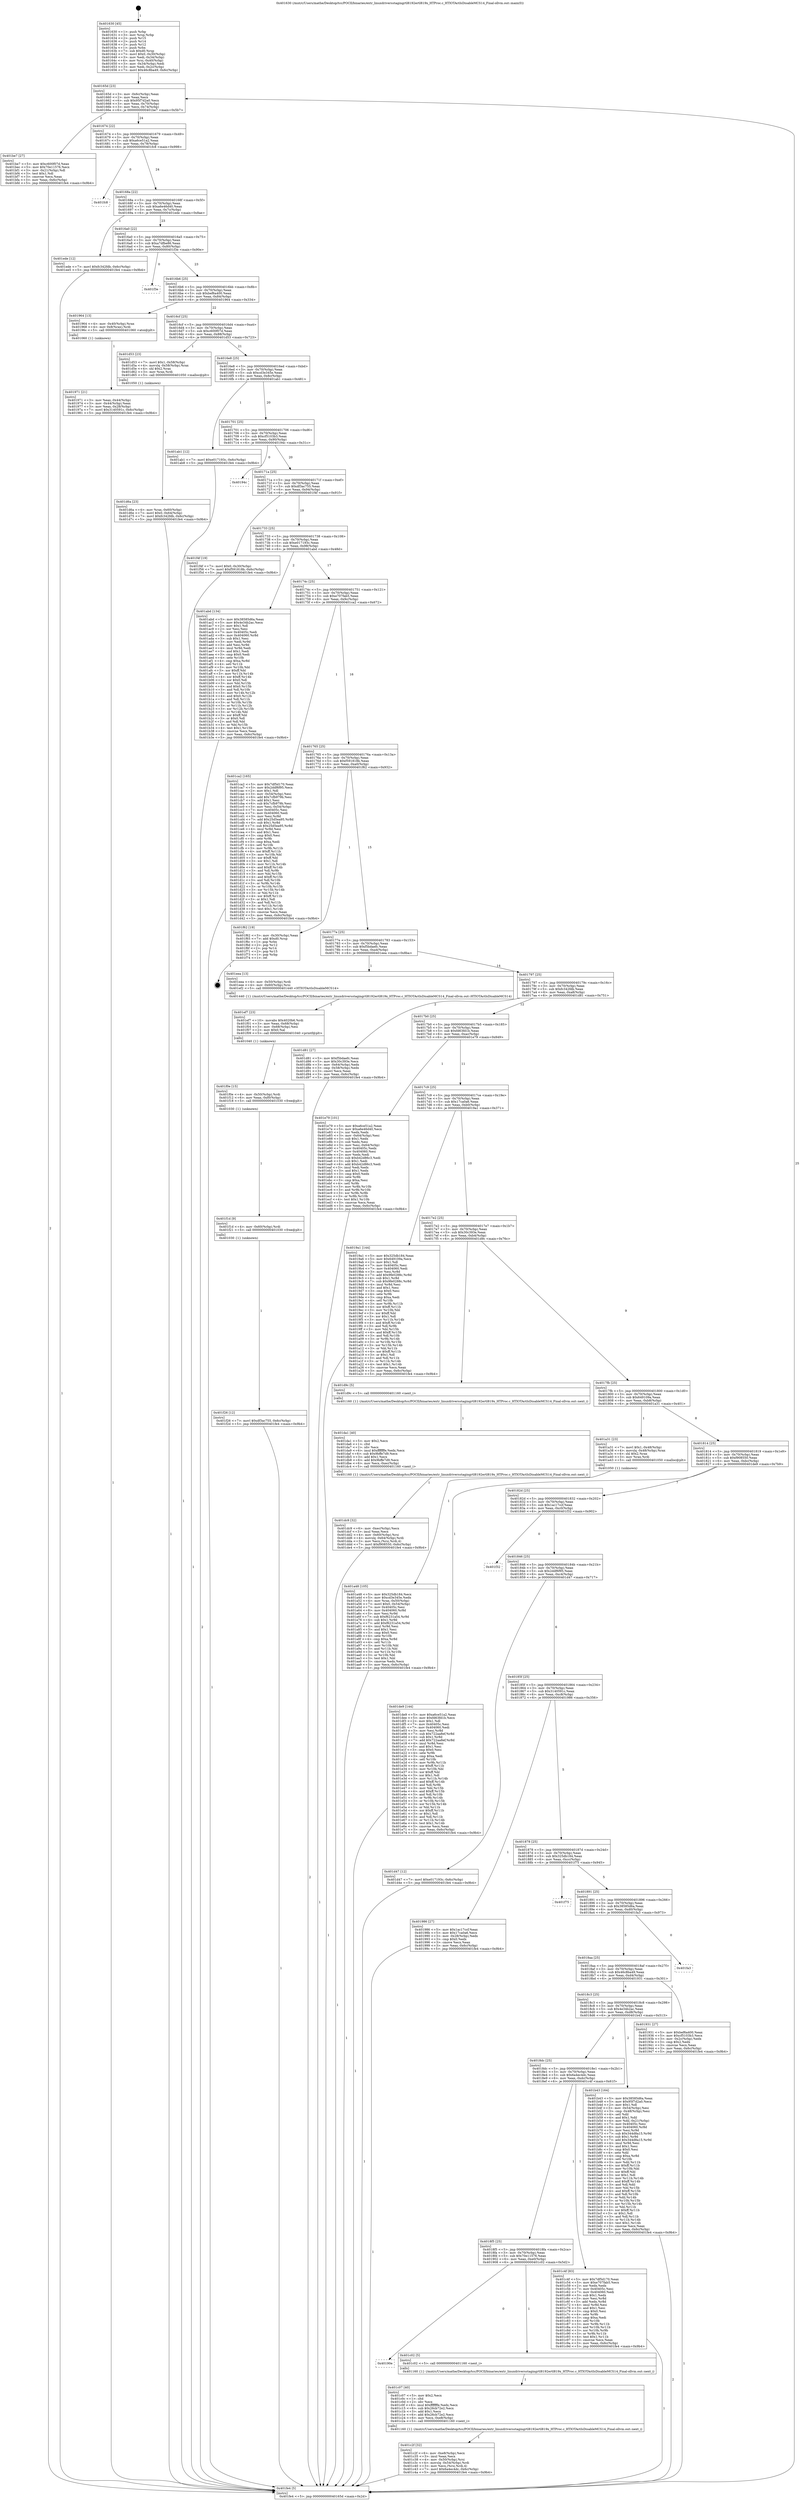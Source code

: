 digraph "0x401630" {
  label = "0x401630 (/mnt/c/Users/mathe/Desktop/tcc/POCII/binaries/extr_linuxdriversstagingrtl8192ertl819x_HTProc.c_HTIOTActIsDisableMCS14_Final-ollvm.out::main(0))"
  labelloc = "t"
  node[shape=record]

  Entry [label="",width=0.3,height=0.3,shape=circle,fillcolor=black,style=filled]
  "0x40165d" [label="{
     0x40165d [23]\l
     | [instrs]\l
     &nbsp;&nbsp;0x40165d \<+3\>: mov -0x6c(%rbp),%eax\l
     &nbsp;&nbsp;0x401660 \<+2\>: mov %eax,%ecx\l
     &nbsp;&nbsp;0x401662 \<+6\>: sub $0x95f7d2a0,%ecx\l
     &nbsp;&nbsp;0x401668 \<+3\>: mov %eax,-0x70(%rbp)\l
     &nbsp;&nbsp;0x40166b \<+3\>: mov %ecx,-0x74(%rbp)\l
     &nbsp;&nbsp;0x40166e \<+6\>: je 0000000000401be7 \<main+0x5b7\>\l
  }"]
  "0x401be7" [label="{
     0x401be7 [27]\l
     | [instrs]\l
     &nbsp;&nbsp;0x401be7 \<+5\>: mov $0xc600f07d,%eax\l
     &nbsp;&nbsp;0x401bec \<+5\>: mov $0x70e11576,%ecx\l
     &nbsp;&nbsp;0x401bf1 \<+3\>: mov -0x21(%rbp),%dl\l
     &nbsp;&nbsp;0x401bf4 \<+3\>: test $0x1,%dl\l
     &nbsp;&nbsp;0x401bf7 \<+3\>: cmovne %ecx,%eax\l
     &nbsp;&nbsp;0x401bfa \<+3\>: mov %eax,-0x6c(%rbp)\l
     &nbsp;&nbsp;0x401bfd \<+5\>: jmp 0000000000401fe4 \<main+0x9b4\>\l
  }"]
  "0x401674" [label="{
     0x401674 [22]\l
     | [instrs]\l
     &nbsp;&nbsp;0x401674 \<+5\>: jmp 0000000000401679 \<main+0x49\>\l
     &nbsp;&nbsp;0x401679 \<+3\>: mov -0x70(%rbp),%eax\l
     &nbsp;&nbsp;0x40167c \<+5\>: sub $0xa6ce51a2,%eax\l
     &nbsp;&nbsp;0x401681 \<+3\>: mov %eax,-0x78(%rbp)\l
     &nbsp;&nbsp;0x401684 \<+6\>: je 0000000000401fc8 \<main+0x998\>\l
  }"]
  Exit [label="",width=0.3,height=0.3,shape=circle,fillcolor=black,style=filled,peripheries=2]
  "0x401fc8" [label="{
     0x401fc8\l
  }", style=dashed]
  "0x40168a" [label="{
     0x40168a [22]\l
     | [instrs]\l
     &nbsp;&nbsp;0x40168a \<+5\>: jmp 000000000040168f \<main+0x5f\>\l
     &nbsp;&nbsp;0x40168f \<+3\>: mov -0x70(%rbp),%eax\l
     &nbsp;&nbsp;0x401692 \<+5\>: sub $0xa6e46d40,%eax\l
     &nbsp;&nbsp;0x401697 \<+3\>: mov %eax,-0x7c(%rbp)\l
     &nbsp;&nbsp;0x40169a \<+6\>: je 0000000000401ede \<main+0x8ae\>\l
  }"]
  "0x401f26" [label="{
     0x401f26 [12]\l
     | [instrs]\l
     &nbsp;&nbsp;0x401f26 \<+7\>: movl $0xdf3ac755,-0x6c(%rbp)\l
     &nbsp;&nbsp;0x401f2d \<+5\>: jmp 0000000000401fe4 \<main+0x9b4\>\l
  }"]
  "0x401ede" [label="{
     0x401ede [12]\l
     | [instrs]\l
     &nbsp;&nbsp;0x401ede \<+7\>: movl $0xfc342fdb,-0x6c(%rbp)\l
     &nbsp;&nbsp;0x401ee5 \<+5\>: jmp 0000000000401fe4 \<main+0x9b4\>\l
  }"]
  "0x4016a0" [label="{
     0x4016a0 [22]\l
     | [instrs]\l
     &nbsp;&nbsp;0x4016a0 \<+5\>: jmp 00000000004016a5 \<main+0x75\>\l
     &nbsp;&nbsp;0x4016a5 \<+3\>: mov -0x70(%rbp),%eax\l
     &nbsp;&nbsp;0x4016a8 \<+5\>: sub $0xa7dfbe86,%eax\l
     &nbsp;&nbsp;0x4016ad \<+3\>: mov %eax,-0x80(%rbp)\l
     &nbsp;&nbsp;0x4016b0 \<+6\>: je 0000000000401f3e \<main+0x90e\>\l
  }"]
  "0x401f1d" [label="{
     0x401f1d [9]\l
     | [instrs]\l
     &nbsp;&nbsp;0x401f1d \<+4\>: mov -0x60(%rbp),%rdi\l
     &nbsp;&nbsp;0x401f21 \<+5\>: call 0000000000401030 \<free@plt\>\l
     | [calls]\l
     &nbsp;&nbsp;0x401030 \{1\} (unknown)\l
  }"]
  "0x401f3e" [label="{
     0x401f3e\l
  }", style=dashed]
  "0x4016b6" [label="{
     0x4016b6 [25]\l
     | [instrs]\l
     &nbsp;&nbsp;0x4016b6 \<+5\>: jmp 00000000004016bb \<main+0x8b\>\l
     &nbsp;&nbsp;0x4016bb \<+3\>: mov -0x70(%rbp),%eax\l
     &nbsp;&nbsp;0x4016be \<+5\>: sub $0xbef6a400,%eax\l
     &nbsp;&nbsp;0x4016c3 \<+6\>: mov %eax,-0x84(%rbp)\l
     &nbsp;&nbsp;0x4016c9 \<+6\>: je 0000000000401964 \<main+0x334\>\l
  }"]
  "0x401f0e" [label="{
     0x401f0e [15]\l
     | [instrs]\l
     &nbsp;&nbsp;0x401f0e \<+4\>: mov -0x50(%rbp),%rdi\l
     &nbsp;&nbsp;0x401f12 \<+6\>: mov %eax,-0xf0(%rbp)\l
     &nbsp;&nbsp;0x401f18 \<+5\>: call 0000000000401030 \<free@plt\>\l
     | [calls]\l
     &nbsp;&nbsp;0x401030 \{1\} (unknown)\l
  }"]
  "0x401964" [label="{
     0x401964 [13]\l
     | [instrs]\l
     &nbsp;&nbsp;0x401964 \<+4\>: mov -0x40(%rbp),%rax\l
     &nbsp;&nbsp;0x401968 \<+4\>: mov 0x8(%rax),%rdi\l
     &nbsp;&nbsp;0x40196c \<+5\>: call 0000000000401060 \<atoi@plt\>\l
     | [calls]\l
     &nbsp;&nbsp;0x401060 \{1\} (unknown)\l
  }"]
  "0x4016cf" [label="{
     0x4016cf [25]\l
     | [instrs]\l
     &nbsp;&nbsp;0x4016cf \<+5\>: jmp 00000000004016d4 \<main+0xa4\>\l
     &nbsp;&nbsp;0x4016d4 \<+3\>: mov -0x70(%rbp),%eax\l
     &nbsp;&nbsp;0x4016d7 \<+5\>: sub $0xc600f07d,%eax\l
     &nbsp;&nbsp;0x4016dc \<+6\>: mov %eax,-0x88(%rbp)\l
     &nbsp;&nbsp;0x4016e2 \<+6\>: je 0000000000401d53 \<main+0x723\>\l
  }"]
  "0x401ef7" [label="{
     0x401ef7 [23]\l
     | [instrs]\l
     &nbsp;&nbsp;0x401ef7 \<+10\>: movabs $0x4020b6,%rdi\l
     &nbsp;&nbsp;0x401f01 \<+3\>: mov %eax,-0x68(%rbp)\l
     &nbsp;&nbsp;0x401f04 \<+3\>: mov -0x68(%rbp),%esi\l
     &nbsp;&nbsp;0x401f07 \<+2\>: mov $0x0,%al\l
     &nbsp;&nbsp;0x401f09 \<+5\>: call 0000000000401040 \<printf@plt\>\l
     | [calls]\l
     &nbsp;&nbsp;0x401040 \{1\} (unknown)\l
  }"]
  "0x401d53" [label="{
     0x401d53 [23]\l
     | [instrs]\l
     &nbsp;&nbsp;0x401d53 \<+7\>: movl $0x1,-0x58(%rbp)\l
     &nbsp;&nbsp;0x401d5a \<+4\>: movslq -0x58(%rbp),%rax\l
     &nbsp;&nbsp;0x401d5e \<+4\>: shl $0x2,%rax\l
     &nbsp;&nbsp;0x401d62 \<+3\>: mov %rax,%rdi\l
     &nbsp;&nbsp;0x401d65 \<+5\>: call 0000000000401050 \<malloc@plt\>\l
     | [calls]\l
     &nbsp;&nbsp;0x401050 \{1\} (unknown)\l
  }"]
  "0x4016e8" [label="{
     0x4016e8 [25]\l
     | [instrs]\l
     &nbsp;&nbsp;0x4016e8 \<+5\>: jmp 00000000004016ed \<main+0xbd\>\l
     &nbsp;&nbsp;0x4016ed \<+3\>: mov -0x70(%rbp),%eax\l
     &nbsp;&nbsp;0x4016f0 \<+5\>: sub $0xcd3e345e,%eax\l
     &nbsp;&nbsp;0x4016f5 \<+6\>: mov %eax,-0x8c(%rbp)\l
     &nbsp;&nbsp;0x4016fb \<+6\>: je 0000000000401ab1 \<main+0x481\>\l
  }"]
  "0x401dc9" [label="{
     0x401dc9 [32]\l
     | [instrs]\l
     &nbsp;&nbsp;0x401dc9 \<+6\>: mov -0xec(%rbp),%ecx\l
     &nbsp;&nbsp;0x401dcf \<+3\>: imul %eax,%ecx\l
     &nbsp;&nbsp;0x401dd2 \<+4\>: mov -0x60(%rbp),%rsi\l
     &nbsp;&nbsp;0x401dd6 \<+4\>: movslq -0x64(%rbp),%rdi\l
     &nbsp;&nbsp;0x401dda \<+3\>: mov %ecx,(%rsi,%rdi,4)\l
     &nbsp;&nbsp;0x401ddd \<+7\>: movl $0xf908550,-0x6c(%rbp)\l
     &nbsp;&nbsp;0x401de4 \<+5\>: jmp 0000000000401fe4 \<main+0x9b4\>\l
  }"]
  "0x401ab1" [label="{
     0x401ab1 [12]\l
     | [instrs]\l
     &nbsp;&nbsp;0x401ab1 \<+7\>: movl $0xe017193c,-0x6c(%rbp)\l
     &nbsp;&nbsp;0x401ab8 \<+5\>: jmp 0000000000401fe4 \<main+0x9b4\>\l
  }"]
  "0x401701" [label="{
     0x401701 [25]\l
     | [instrs]\l
     &nbsp;&nbsp;0x401701 \<+5\>: jmp 0000000000401706 \<main+0xd6\>\l
     &nbsp;&nbsp;0x401706 \<+3\>: mov -0x70(%rbp),%eax\l
     &nbsp;&nbsp;0x401709 \<+5\>: sub $0xcf5103b3,%eax\l
     &nbsp;&nbsp;0x40170e \<+6\>: mov %eax,-0x90(%rbp)\l
     &nbsp;&nbsp;0x401714 \<+6\>: je 000000000040194c \<main+0x31c\>\l
  }"]
  "0x401da1" [label="{
     0x401da1 [40]\l
     | [instrs]\l
     &nbsp;&nbsp;0x401da1 \<+5\>: mov $0x2,%ecx\l
     &nbsp;&nbsp;0x401da6 \<+1\>: cltd\l
     &nbsp;&nbsp;0x401da7 \<+2\>: idiv %ecx\l
     &nbsp;&nbsp;0x401da9 \<+6\>: imul $0xfffffffe,%edx,%ecx\l
     &nbsp;&nbsp;0x401daf \<+6\>: sub $0x9bffe7d9,%ecx\l
     &nbsp;&nbsp;0x401db5 \<+3\>: add $0x1,%ecx\l
     &nbsp;&nbsp;0x401db8 \<+6\>: add $0x9bffe7d9,%ecx\l
     &nbsp;&nbsp;0x401dbe \<+6\>: mov %ecx,-0xec(%rbp)\l
     &nbsp;&nbsp;0x401dc4 \<+5\>: call 0000000000401160 \<next_i\>\l
     | [calls]\l
     &nbsp;&nbsp;0x401160 \{1\} (/mnt/c/Users/mathe/Desktop/tcc/POCII/binaries/extr_linuxdriversstagingrtl8192ertl819x_HTProc.c_HTIOTActIsDisableMCS14_Final-ollvm.out::next_i)\l
  }"]
  "0x40194c" [label="{
     0x40194c\l
  }", style=dashed]
  "0x40171a" [label="{
     0x40171a [25]\l
     | [instrs]\l
     &nbsp;&nbsp;0x40171a \<+5\>: jmp 000000000040171f \<main+0xef\>\l
     &nbsp;&nbsp;0x40171f \<+3\>: mov -0x70(%rbp),%eax\l
     &nbsp;&nbsp;0x401722 \<+5\>: sub $0xdf3ac755,%eax\l
     &nbsp;&nbsp;0x401727 \<+6\>: mov %eax,-0x94(%rbp)\l
     &nbsp;&nbsp;0x40172d \<+6\>: je 0000000000401f4f \<main+0x91f\>\l
  }"]
  "0x401d6a" [label="{
     0x401d6a [23]\l
     | [instrs]\l
     &nbsp;&nbsp;0x401d6a \<+4\>: mov %rax,-0x60(%rbp)\l
     &nbsp;&nbsp;0x401d6e \<+7\>: movl $0x0,-0x64(%rbp)\l
     &nbsp;&nbsp;0x401d75 \<+7\>: movl $0xfc342fdb,-0x6c(%rbp)\l
     &nbsp;&nbsp;0x401d7c \<+5\>: jmp 0000000000401fe4 \<main+0x9b4\>\l
  }"]
  "0x401f4f" [label="{
     0x401f4f [19]\l
     | [instrs]\l
     &nbsp;&nbsp;0x401f4f \<+7\>: movl $0x0,-0x30(%rbp)\l
     &nbsp;&nbsp;0x401f56 \<+7\>: movl $0xf591818b,-0x6c(%rbp)\l
     &nbsp;&nbsp;0x401f5d \<+5\>: jmp 0000000000401fe4 \<main+0x9b4\>\l
  }"]
  "0x401733" [label="{
     0x401733 [25]\l
     | [instrs]\l
     &nbsp;&nbsp;0x401733 \<+5\>: jmp 0000000000401738 \<main+0x108\>\l
     &nbsp;&nbsp;0x401738 \<+3\>: mov -0x70(%rbp),%eax\l
     &nbsp;&nbsp;0x40173b \<+5\>: sub $0xe017193c,%eax\l
     &nbsp;&nbsp;0x401740 \<+6\>: mov %eax,-0x98(%rbp)\l
     &nbsp;&nbsp;0x401746 \<+6\>: je 0000000000401abd \<main+0x48d\>\l
  }"]
  "0x401c2f" [label="{
     0x401c2f [32]\l
     | [instrs]\l
     &nbsp;&nbsp;0x401c2f \<+6\>: mov -0xe8(%rbp),%ecx\l
     &nbsp;&nbsp;0x401c35 \<+3\>: imul %eax,%ecx\l
     &nbsp;&nbsp;0x401c38 \<+4\>: mov -0x50(%rbp),%rsi\l
     &nbsp;&nbsp;0x401c3c \<+4\>: movslq -0x54(%rbp),%rdi\l
     &nbsp;&nbsp;0x401c40 \<+3\>: mov %ecx,(%rsi,%rdi,4)\l
     &nbsp;&nbsp;0x401c43 \<+7\>: movl $0x6a4ec4dc,-0x6c(%rbp)\l
     &nbsp;&nbsp;0x401c4a \<+5\>: jmp 0000000000401fe4 \<main+0x9b4\>\l
  }"]
  "0x401abd" [label="{
     0x401abd [134]\l
     | [instrs]\l
     &nbsp;&nbsp;0x401abd \<+5\>: mov $0x38585d6a,%eax\l
     &nbsp;&nbsp;0x401ac2 \<+5\>: mov $0x4e34b2ac,%ecx\l
     &nbsp;&nbsp;0x401ac7 \<+2\>: mov $0x1,%dl\l
     &nbsp;&nbsp;0x401ac9 \<+2\>: xor %esi,%esi\l
     &nbsp;&nbsp;0x401acb \<+7\>: mov 0x40405c,%edi\l
     &nbsp;&nbsp;0x401ad2 \<+8\>: mov 0x404060,%r8d\l
     &nbsp;&nbsp;0x401ada \<+3\>: sub $0x1,%esi\l
     &nbsp;&nbsp;0x401add \<+3\>: mov %edi,%r9d\l
     &nbsp;&nbsp;0x401ae0 \<+3\>: add %esi,%r9d\l
     &nbsp;&nbsp;0x401ae3 \<+4\>: imul %r9d,%edi\l
     &nbsp;&nbsp;0x401ae7 \<+3\>: and $0x1,%edi\l
     &nbsp;&nbsp;0x401aea \<+3\>: cmp $0x0,%edi\l
     &nbsp;&nbsp;0x401aed \<+4\>: sete %r10b\l
     &nbsp;&nbsp;0x401af1 \<+4\>: cmp $0xa,%r8d\l
     &nbsp;&nbsp;0x401af5 \<+4\>: setl %r11b\l
     &nbsp;&nbsp;0x401af9 \<+3\>: mov %r10b,%bl\l
     &nbsp;&nbsp;0x401afc \<+3\>: xor $0xff,%bl\l
     &nbsp;&nbsp;0x401aff \<+3\>: mov %r11b,%r14b\l
     &nbsp;&nbsp;0x401b02 \<+4\>: xor $0xff,%r14b\l
     &nbsp;&nbsp;0x401b06 \<+3\>: xor $0x0,%dl\l
     &nbsp;&nbsp;0x401b09 \<+3\>: mov %bl,%r15b\l
     &nbsp;&nbsp;0x401b0c \<+4\>: and $0x0,%r15b\l
     &nbsp;&nbsp;0x401b10 \<+3\>: and %dl,%r10b\l
     &nbsp;&nbsp;0x401b13 \<+3\>: mov %r14b,%r12b\l
     &nbsp;&nbsp;0x401b16 \<+4\>: and $0x0,%r12b\l
     &nbsp;&nbsp;0x401b1a \<+3\>: and %dl,%r11b\l
     &nbsp;&nbsp;0x401b1d \<+3\>: or %r10b,%r15b\l
     &nbsp;&nbsp;0x401b20 \<+3\>: or %r11b,%r12b\l
     &nbsp;&nbsp;0x401b23 \<+3\>: xor %r12b,%r15b\l
     &nbsp;&nbsp;0x401b26 \<+3\>: or %r14b,%bl\l
     &nbsp;&nbsp;0x401b29 \<+3\>: xor $0xff,%bl\l
     &nbsp;&nbsp;0x401b2c \<+3\>: or $0x0,%dl\l
     &nbsp;&nbsp;0x401b2f \<+2\>: and %dl,%bl\l
     &nbsp;&nbsp;0x401b31 \<+3\>: or %bl,%r15b\l
     &nbsp;&nbsp;0x401b34 \<+4\>: test $0x1,%r15b\l
     &nbsp;&nbsp;0x401b38 \<+3\>: cmovne %ecx,%eax\l
     &nbsp;&nbsp;0x401b3b \<+3\>: mov %eax,-0x6c(%rbp)\l
     &nbsp;&nbsp;0x401b3e \<+5\>: jmp 0000000000401fe4 \<main+0x9b4\>\l
  }"]
  "0x40174c" [label="{
     0x40174c [25]\l
     | [instrs]\l
     &nbsp;&nbsp;0x40174c \<+5\>: jmp 0000000000401751 \<main+0x121\>\l
     &nbsp;&nbsp;0x401751 \<+3\>: mov -0x70(%rbp),%eax\l
     &nbsp;&nbsp;0x401754 \<+5\>: sub $0xe707fab5,%eax\l
     &nbsp;&nbsp;0x401759 \<+6\>: mov %eax,-0x9c(%rbp)\l
     &nbsp;&nbsp;0x40175f \<+6\>: je 0000000000401ca2 \<main+0x672\>\l
  }"]
  "0x401c07" [label="{
     0x401c07 [40]\l
     | [instrs]\l
     &nbsp;&nbsp;0x401c07 \<+5\>: mov $0x2,%ecx\l
     &nbsp;&nbsp;0x401c0c \<+1\>: cltd\l
     &nbsp;&nbsp;0x401c0d \<+2\>: idiv %ecx\l
     &nbsp;&nbsp;0x401c0f \<+6\>: imul $0xfffffffe,%edx,%ecx\l
     &nbsp;&nbsp;0x401c15 \<+6\>: sub $0x26cb72e2,%ecx\l
     &nbsp;&nbsp;0x401c1b \<+3\>: add $0x1,%ecx\l
     &nbsp;&nbsp;0x401c1e \<+6\>: add $0x26cb72e2,%ecx\l
     &nbsp;&nbsp;0x401c24 \<+6\>: mov %ecx,-0xe8(%rbp)\l
     &nbsp;&nbsp;0x401c2a \<+5\>: call 0000000000401160 \<next_i\>\l
     | [calls]\l
     &nbsp;&nbsp;0x401160 \{1\} (/mnt/c/Users/mathe/Desktop/tcc/POCII/binaries/extr_linuxdriversstagingrtl8192ertl819x_HTProc.c_HTIOTActIsDisableMCS14_Final-ollvm.out::next_i)\l
  }"]
  "0x401ca2" [label="{
     0x401ca2 [165]\l
     | [instrs]\l
     &nbsp;&nbsp;0x401ca2 \<+5\>: mov $0x7df5d170,%eax\l
     &nbsp;&nbsp;0x401ca7 \<+5\>: mov $0x2ddf6f95,%ecx\l
     &nbsp;&nbsp;0x401cac \<+2\>: mov $0x1,%dl\l
     &nbsp;&nbsp;0x401cae \<+3\>: mov -0x54(%rbp),%esi\l
     &nbsp;&nbsp;0x401cb1 \<+6\>: add $0x7cfb979b,%esi\l
     &nbsp;&nbsp;0x401cb7 \<+3\>: add $0x1,%esi\l
     &nbsp;&nbsp;0x401cba \<+6\>: sub $0x7cfb979b,%esi\l
     &nbsp;&nbsp;0x401cc0 \<+3\>: mov %esi,-0x54(%rbp)\l
     &nbsp;&nbsp;0x401cc3 \<+7\>: mov 0x40405c,%esi\l
     &nbsp;&nbsp;0x401cca \<+7\>: mov 0x404060,%edi\l
     &nbsp;&nbsp;0x401cd1 \<+3\>: mov %esi,%r8d\l
     &nbsp;&nbsp;0x401cd4 \<+7\>: add $0x25d5ea95,%r8d\l
     &nbsp;&nbsp;0x401cdb \<+4\>: sub $0x1,%r8d\l
     &nbsp;&nbsp;0x401cdf \<+7\>: sub $0x25d5ea95,%r8d\l
     &nbsp;&nbsp;0x401ce6 \<+4\>: imul %r8d,%esi\l
     &nbsp;&nbsp;0x401cea \<+3\>: and $0x1,%esi\l
     &nbsp;&nbsp;0x401ced \<+3\>: cmp $0x0,%esi\l
     &nbsp;&nbsp;0x401cf0 \<+4\>: sete %r9b\l
     &nbsp;&nbsp;0x401cf4 \<+3\>: cmp $0xa,%edi\l
     &nbsp;&nbsp;0x401cf7 \<+4\>: setl %r10b\l
     &nbsp;&nbsp;0x401cfb \<+3\>: mov %r9b,%r11b\l
     &nbsp;&nbsp;0x401cfe \<+4\>: xor $0xff,%r11b\l
     &nbsp;&nbsp;0x401d02 \<+3\>: mov %r10b,%bl\l
     &nbsp;&nbsp;0x401d05 \<+3\>: xor $0xff,%bl\l
     &nbsp;&nbsp;0x401d08 \<+3\>: xor $0x1,%dl\l
     &nbsp;&nbsp;0x401d0b \<+3\>: mov %r11b,%r14b\l
     &nbsp;&nbsp;0x401d0e \<+4\>: and $0xff,%r14b\l
     &nbsp;&nbsp;0x401d12 \<+3\>: and %dl,%r9b\l
     &nbsp;&nbsp;0x401d15 \<+3\>: mov %bl,%r15b\l
     &nbsp;&nbsp;0x401d18 \<+4\>: and $0xff,%r15b\l
     &nbsp;&nbsp;0x401d1c \<+3\>: and %dl,%r10b\l
     &nbsp;&nbsp;0x401d1f \<+3\>: or %r9b,%r14b\l
     &nbsp;&nbsp;0x401d22 \<+3\>: or %r10b,%r15b\l
     &nbsp;&nbsp;0x401d25 \<+3\>: xor %r15b,%r14b\l
     &nbsp;&nbsp;0x401d28 \<+3\>: or %bl,%r11b\l
     &nbsp;&nbsp;0x401d2b \<+4\>: xor $0xff,%r11b\l
     &nbsp;&nbsp;0x401d2f \<+3\>: or $0x1,%dl\l
     &nbsp;&nbsp;0x401d32 \<+3\>: and %dl,%r11b\l
     &nbsp;&nbsp;0x401d35 \<+3\>: or %r11b,%r14b\l
     &nbsp;&nbsp;0x401d38 \<+4\>: test $0x1,%r14b\l
     &nbsp;&nbsp;0x401d3c \<+3\>: cmovne %ecx,%eax\l
     &nbsp;&nbsp;0x401d3f \<+3\>: mov %eax,-0x6c(%rbp)\l
     &nbsp;&nbsp;0x401d42 \<+5\>: jmp 0000000000401fe4 \<main+0x9b4\>\l
  }"]
  "0x401765" [label="{
     0x401765 [25]\l
     | [instrs]\l
     &nbsp;&nbsp;0x401765 \<+5\>: jmp 000000000040176a \<main+0x13a\>\l
     &nbsp;&nbsp;0x40176a \<+3\>: mov -0x70(%rbp),%eax\l
     &nbsp;&nbsp;0x40176d \<+5\>: sub $0xf591818b,%eax\l
     &nbsp;&nbsp;0x401772 \<+6\>: mov %eax,-0xa0(%rbp)\l
     &nbsp;&nbsp;0x401778 \<+6\>: je 0000000000401f62 \<main+0x932\>\l
  }"]
  "0x40190e" [label="{
     0x40190e\l
  }", style=dashed]
  "0x401f62" [label="{
     0x401f62 [19]\l
     | [instrs]\l
     &nbsp;&nbsp;0x401f62 \<+3\>: mov -0x30(%rbp),%eax\l
     &nbsp;&nbsp;0x401f65 \<+7\>: add $0xd0,%rsp\l
     &nbsp;&nbsp;0x401f6c \<+1\>: pop %rbx\l
     &nbsp;&nbsp;0x401f6d \<+2\>: pop %r12\l
     &nbsp;&nbsp;0x401f6f \<+2\>: pop %r14\l
     &nbsp;&nbsp;0x401f71 \<+2\>: pop %r15\l
     &nbsp;&nbsp;0x401f73 \<+1\>: pop %rbp\l
     &nbsp;&nbsp;0x401f74 \<+1\>: ret\l
  }"]
  "0x40177e" [label="{
     0x40177e [25]\l
     | [instrs]\l
     &nbsp;&nbsp;0x40177e \<+5\>: jmp 0000000000401783 \<main+0x153\>\l
     &nbsp;&nbsp;0x401783 \<+3\>: mov -0x70(%rbp),%eax\l
     &nbsp;&nbsp;0x401786 \<+5\>: sub $0xf5bdaefc,%eax\l
     &nbsp;&nbsp;0x40178b \<+6\>: mov %eax,-0xa4(%rbp)\l
     &nbsp;&nbsp;0x401791 \<+6\>: je 0000000000401eea \<main+0x8ba\>\l
  }"]
  "0x401c02" [label="{
     0x401c02 [5]\l
     | [instrs]\l
     &nbsp;&nbsp;0x401c02 \<+5\>: call 0000000000401160 \<next_i\>\l
     | [calls]\l
     &nbsp;&nbsp;0x401160 \{1\} (/mnt/c/Users/mathe/Desktop/tcc/POCII/binaries/extr_linuxdriversstagingrtl8192ertl819x_HTProc.c_HTIOTActIsDisableMCS14_Final-ollvm.out::next_i)\l
  }"]
  "0x401eea" [label="{
     0x401eea [13]\l
     | [instrs]\l
     &nbsp;&nbsp;0x401eea \<+4\>: mov -0x50(%rbp),%rdi\l
     &nbsp;&nbsp;0x401eee \<+4\>: mov -0x60(%rbp),%rsi\l
     &nbsp;&nbsp;0x401ef2 \<+5\>: call 0000000000401440 \<HTIOTActIsDisableMCS14\>\l
     | [calls]\l
     &nbsp;&nbsp;0x401440 \{1\} (/mnt/c/Users/mathe/Desktop/tcc/POCII/binaries/extr_linuxdriversstagingrtl8192ertl819x_HTProc.c_HTIOTActIsDisableMCS14_Final-ollvm.out::HTIOTActIsDisableMCS14)\l
  }"]
  "0x401797" [label="{
     0x401797 [25]\l
     | [instrs]\l
     &nbsp;&nbsp;0x401797 \<+5\>: jmp 000000000040179c \<main+0x16c\>\l
     &nbsp;&nbsp;0x40179c \<+3\>: mov -0x70(%rbp),%eax\l
     &nbsp;&nbsp;0x40179f \<+5\>: sub $0xfc342fdb,%eax\l
     &nbsp;&nbsp;0x4017a4 \<+6\>: mov %eax,-0xa8(%rbp)\l
     &nbsp;&nbsp;0x4017aa \<+6\>: je 0000000000401d81 \<main+0x751\>\l
  }"]
  "0x4018f5" [label="{
     0x4018f5 [25]\l
     | [instrs]\l
     &nbsp;&nbsp;0x4018f5 \<+5\>: jmp 00000000004018fa \<main+0x2ca\>\l
     &nbsp;&nbsp;0x4018fa \<+3\>: mov -0x70(%rbp),%eax\l
     &nbsp;&nbsp;0x4018fd \<+5\>: sub $0x70e11576,%eax\l
     &nbsp;&nbsp;0x401902 \<+6\>: mov %eax,-0xe0(%rbp)\l
     &nbsp;&nbsp;0x401908 \<+6\>: je 0000000000401c02 \<main+0x5d2\>\l
  }"]
  "0x401d81" [label="{
     0x401d81 [27]\l
     | [instrs]\l
     &nbsp;&nbsp;0x401d81 \<+5\>: mov $0xf5bdaefc,%eax\l
     &nbsp;&nbsp;0x401d86 \<+5\>: mov $0x30c393e,%ecx\l
     &nbsp;&nbsp;0x401d8b \<+3\>: mov -0x64(%rbp),%edx\l
     &nbsp;&nbsp;0x401d8e \<+3\>: cmp -0x58(%rbp),%edx\l
     &nbsp;&nbsp;0x401d91 \<+3\>: cmovl %ecx,%eax\l
     &nbsp;&nbsp;0x401d94 \<+3\>: mov %eax,-0x6c(%rbp)\l
     &nbsp;&nbsp;0x401d97 \<+5\>: jmp 0000000000401fe4 \<main+0x9b4\>\l
  }"]
  "0x4017b0" [label="{
     0x4017b0 [25]\l
     | [instrs]\l
     &nbsp;&nbsp;0x4017b0 \<+5\>: jmp 00000000004017b5 \<main+0x185\>\l
     &nbsp;&nbsp;0x4017b5 \<+3\>: mov -0x70(%rbp),%eax\l
     &nbsp;&nbsp;0x4017b8 \<+5\>: sub $0xfd63fd1b,%eax\l
     &nbsp;&nbsp;0x4017bd \<+6\>: mov %eax,-0xac(%rbp)\l
     &nbsp;&nbsp;0x4017c3 \<+6\>: je 0000000000401e79 \<main+0x849\>\l
  }"]
  "0x401c4f" [label="{
     0x401c4f [83]\l
     | [instrs]\l
     &nbsp;&nbsp;0x401c4f \<+5\>: mov $0x7df5d170,%eax\l
     &nbsp;&nbsp;0x401c54 \<+5\>: mov $0xe707fab5,%ecx\l
     &nbsp;&nbsp;0x401c59 \<+2\>: xor %edx,%edx\l
     &nbsp;&nbsp;0x401c5b \<+7\>: mov 0x40405c,%esi\l
     &nbsp;&nbsp;0x401c62 \<+7\>: mov 0x404060,%edi\l
     &nbsp;&nbsp;0x401c69 \<+3\>: sub $0x1,%edx\l
     &nbsp;&nbsp;0x401c6c \<+3\>: mov %esi,%r8d\l
     &nbsp;&nbsp;0x401c6f \<+3\>: add %edx,%r8d\l
     &nbsp;&nbsp;0x401c72 \<+4\>: imul %r8d,%esi\l
     &nbsp;&nbsp;0x401c76 \<+3\>: and $0x1,%esi\l
     &nbsp;&nbsp;0x401c79 \<+3\>: cmp $0x0,%esi\l
     &nbsp;&nbsp;0x401c7c \<+4\>: sete %r9b\l
     &nbsp;&nbsp;0x401c80 \<+3\>: cmp $0xa,%edi\l
     &nbsp;&nbsp;0x401c83 \<+4\>: setl %r10b\l
     &nbsp;&nbsp;0x401c87 \<+3\>: mov %r9b,%r11b\l
     &nbsp;&nbsp;0x401c8a \<+3\>: and %r10b,%r11b\l
     &nbsp;&nbsp;0x401c8d \<+3\>: xor %r10b,%r9b\l
     &nbsp;&nbsp;0x401c90 \<+3\>: or %r9b,%r11b\l
     &nbsp;&nbsp;0x401c93 \<+4\>: test $0x1,%r11b\l
     &nbsp;&nbsp;0x401c97 \<+3\>: cmovne %ecx,%eax\l
     &nbsp;&nbsp;0x401c9a \<+3\>: mov %eax,-0x6c(%rbp)\l
     &nbsp;&nbsp;0x401c9d \<+5\>: jmp 0000000000401fe4 \<main+0x9b4\>\l
  }"]
  "0x401e79" [label="{
     0x401e79 [101]\l
     | [instrs]\l
     &nbsp;&nbsp;0x401e79 \<+5\>: mov $0xa6ce51a2,%eax\l
     &nbsp;&nbsp;0x401e7e \<+5\>: mov $0xa6e46d40,%ecx\l
     &nbsp;&nbsp;0x401e83 \<+2\>: xor %edx,%edx\l
     &nbsp;&nbsp;0x401e85 \<+3\>: mov -0x64(%rbp),%esi\l
     &nbsp;&nbsp;0x401e88 \<+3\>: sub $0x1,%edx\l
     &nbsp;&nbsp;0x401e8b \<+2\>: sub %edx,%esi\l
     &nbsp;&nbsp;0x401e8d \<+3\>: mov %esi,-0x64(%rbp)\l
     &nbsp;&nbsp;0x401e90 \<+7\>: mov 0x40405c,%edx\l
     &nbsp;&nbsp;0x401e97 \<+7\>: mov 0x404060,%esi\l
     &nbsp;&nbsp;0x401e9e \<+2\>: mov %edx,%edi\l
     &nbsp;&nbsp;0x401ea0 \<+6\>: sub $0xb42d86c3,%edi\l
     &nbsp;&nbsp;0x401ea6 \<+3\>: sub $0x1,%edi\l
     &nbsp;&nbsp;0x401ea9 \<+6\>: add $0xb42d86c3,%edi\l
     &nbsp;&nbsp;0x401eaf \<+3\>: imul %edi,%edx\l
     &nbsp;&nbsp;0x401eb2 \<+3\>: and $0x1,%edx\l
     &nbsp;&nbsp;0x401eb5 \<+3\>: cmp $0x0,%edx\l
     &nbsp;&nbsp;0x401eb8 \<+4\>: sete %r8b\l
     &nbsp;&nbsp;0x401ebc \<+3\>: cmp $0xa,%esi\l
     &nbsp;&nbsp;0x401ebf \<+4\>: setl %r9b\l
     &nbsp;&nbsp;0x401ec3 \<+3\>: mov %r8b,%r10b\l
     &nbsp;&nbsp;0x401ec6 \<+3\>: and %r9b,%r10b\l
     &nbsp;&nbsp;0x401ec9 \<+3\>: xor %r9b,%r8b\l
     &nbsp;&nbsp;0x401ecc \<+3\>: or %r8b,%r10b\l
     &nbsp;&nbsp;0x401ecf \<+4\>: test $0x1,%r10b\l
     &nbsp;&nbsp;0x401ed3 \<+3\>: cmovne %ecx,%eax\l
     &nbsp;&nbsp;0x401ed6 \<+3\>: mov %eax,-0x6c(%rbp)\l
     &nbsp;&nbsp;0x401ed9 \<+5\>: jmp 0000000000401fe4 \<main+0x9b4\>\l
  }"]
  "0x4017c9" [label="{
     0x4017c9 [25]\l
     | [instrs]\l
     &nbsp;&nbsp;0x4017c9 \<+5\>: jmp 00000000004017ce \<main+0x19e\>\l
     &nbsp;&nbsp;0x4017ce \<+3\>: mov -0x70(%rbp),%eax\l
     &nbsp;&nbsp;0x4017d1 \<+5\>: sub $0x17ca0a6,%eax\l
     &nbsp;&nbsp;0x4017d6 \<+6\>: mov %eax,-0xb0(%rbp)\l
     &nbsp;&nbsp;0x4017dc \<+6\>: je 00000000004019a1 \<main+0x371\>\l
  }"]
  "0x4018dc" [label="{
     0x4018dc [25]\l
     | [instrs]\l
     &nbsp;&nbsp;0x4018dc \<+5\>: jmp 00000000004018e1 \<main+0x2b1\>\l
     &nbsp;&nbsp;0x4018e1 \<+3\>: mov -0x70(%rbp),%eax\l
     &nbsp;&nbsp;0x4018e4 \<+5\>: sub $0x6a4ec4dc,%eax\l
     &nbsp;&nbsp;0x4018e9 \<+6\>: mov %eax,-0xdc(%rbp)\l
     &nbsp;&nbsp;0x4018ef \<+6\>: je 0000000000401c4f \<main+0x61f\>\l
  }"]
  "0x4019a1" [label="{
     0x4019a1 [144]\l
     | [instrs]\l
     &nbsp;&nbsp;0x4019a1 \<+5\>: mov $0x325db184,%eax\l
     &nbsp;&nbsp;0x4019a6 \<+5\>: mov $0x649109a,%ecx\l
     &nbsp;&nbsp;0x4019ab \<+2\>: mov $0x1,%dl\l
     &nbsp;&nbsp;0x4019ad \<+7\>: mov 0x40405c,%esi\l
     &nbsp;&nbsp;0x4019b4 \<+7\>: mov 0x404060,%edi\l
     &nbsp;&nbsp;0x4019bb \<+3\>: mov %esi,%r8d\l
     &nbsp;&nbsp;0x4019be \<+7\>: add $0x9fe0288c,%r8d\l
     &nbsp;&nbsp;0x4019c5 \<+4\>: sub $0x1,%r8d\l
     &nbsp;&nbsp;0x4019c9 \<+7\>: sub $0x9fe0288c,%r8d\l
     &nbsp;&nbsp;0x4019d0 \<+4\>: imul %r8d,%esi\l
     &nbsp;&nbsp;0x4019d4 \<+3\>: and $0x1,%esi\l
     &nbsp;&nbsp;0x4019d7 \<+3\>: cmp $0x0,%esi\l
     &nbsp;&nbsp;0x4019da \<+4\>: sete %r9b\l
     &nbsp;&nbsp;0x4019de \<+3\>: cmp $0xa,%edi\l
     &nbsp;&nbsp;0x4019e1 \<+4\>: setl %r10b\l
     &nbsp;&nbsp;0x4019e5 \<+3\>: mov %r9b,%r11b\l
     &nbsp;&nbsp;0x4019e8 \<+4\>: xor $0xff,%r11b\l
     &nbsp;&nbsp;0x4019ec \<+3\>: mov %r10b,%bl\l
     &nbsp;&nbsp;0x4019ef \<+3\>: xor $0xff,%bl\l
     &nbsp;&nbsp;0x4019f2 \<+3\>: xor $0x1,%dl\l
     &nbsp;&nbsp;0x4019f5 \<+3\>: mov %r11b,%r14b\l
     &nbsp;&nbsp;0x4019f8 \<+4\>: and $0xff,%r14b\l
     &nbsp;&nbsp;0x4019fc \<+3\>: and %dl,%r9b\l
     &nbsp;&nbsp;0x4019ff \<+3\>: mov %bl,%r15b\l
     &nbsp;&nbsp;0x401a02 \<+4\>: and $0xff,%r15b\l
     &nbsp;&nbsp;0x401a06 \<+3\>: and %dl,%r10b\l
     &nbsp;&nbsp;0x401a09 \<+3\>: or %r9b,%r14b\l
     &nbsp;&nbsp;0x401a0c \<+3\>: or %r10b,%r15b\l
     &nbsp;&nbsp;0x401a0f \<+3\>: xor %r15b,%r14b\l
     &nbsp;&nbsp;0x401a12 \<+3\>: or %bl,%r11b\l
     &nbsp;&nbsp;0x401a15 \<+4\>: xor $0xff,%r11b\l
     &nbsp;&nbsp;0x401a19 \<+3\>: or $0x1,%dl\l
     &nbsp;&nbsp;0x401a1c \<+3\>: and %dl,%r11b\l
     &nbsp;&nbsp;0x401a1f \<+3\>: or %r11b,%r14b\l
     &nbsp;&nbsp;0x401a22 \<+4\>: test $0x1,%r14b\l
     &nbsp;&nbsp;0x401a26 \<+3\>: cmovne %ecx,%eax\l
     &nbsp;&nbsp;0x401a29 \<+3\>: mov %eax,-0x6c(%rbp)\l
     &nbsp;&nbsp;0x401a2c \<+5\>: jmp 0000000000401fe4 \<main+0x9b4\>\l
  }"]
  "0x4017e2" [label="{
     0x4017e2 [25]\l
     | [instrs]\l
     &nbsp;&nbsp;0x4017e2 \<+5\>: jmp 00000000004017e7 \<main+0x1b7\>\l
     &nbsp;&nbsp;0x4017e7 \<+3\>: mov -0x70(%rbp),%eax\l
     &nbsp;&nbsp;0x4017ea \<+5\>: sub $0x30c393e,%eax\l
     &nbsp;&nbsp;0x4017ef \<+6\>: mov %eax,-0xb4(%rbp)\l
     &nbsp;&nbsp;0x4017f5 \<+6\>: je 0000000000401d9c \<main+0x76c\>\l
  }"]
  "0x401b43" [label="{
     0x401b43 [164]\l
     | [instrs]\l
     &nbsp;&nbsp;0x401b43 \<+5\>: mov $0x38585d6a,%eax\l
     &nbsp;&nbsp;0x401b48 \<+5\>: mov $0x95f7d2a0,%ecx\l
     &nbsp;&nbsp;0x401b4d \<+2\>: mov $0x1,%dl\l
     &nbsp;&nbsp;0x401b4f \<+3\>: mov -0x54(%rbp),%esi\l
     &nbsp;&nbsp;0x401b52 \<+3\>: cmp -0x48(%rbp),%esi\l
     &nbsp;&nbsp;0x401b55 \<+4\>: setl %dil\l
     &nbsp;&nbsp;0x401b59 \<+4\>: and $0x1,%dil\l
     &nbsp;&nbsp;0x401b5d \<+4\>: mov %dil,-0x21(%rbp)\l
     &nbsp;&nbsp;0x401b61 \<+7\>: mov 0x40405c,%esi\l
     &nbsp;&nbsp;0x401b68 \<+8\>: mov 0x404060,%r8d\l
     &nbsp;&nbsp;0x401b70 \<+3\>: mov %esi,%r9d\l
     &nbsp;&nbsp;0x401b73 \<+7\>: sub $0x344d8a15,%r9d\l
     &nbsp;&nbsp;0x401b7a \<+4\>: sub $0x1,%r9d\l
     &nbsp;&nbsp;0x401b7e \<+7\>: add $0x344d8a15,%r9d\l
     &nbsp;&nbsp;0x401b85 \<+4\>: imul %r9d,%esi\l
     &nbsp;&nbsp;0x401b89 \<+3\>: and $0x1,%esi\l
     &nbsp;&nbsp;0x401b8c \<+3\>: cmp $0x0,%esi\l
     &nbsp;&nbsp;0x401b8f \<+4\>: sete %dil\l
     &nbsp;&nbsp;0x401b93 \<+4\>: cmp $0xa,%r8d\l
     &nbsp;&nbsp;0x401b97 \<+4\>: setl %r10b\l
     &nbsp;&nbsp;0x401b9b \<+3\>: mov %dil,%r11b\l
     &nbsp;&nbsp;0x401b9e \<+4\>: xor $0xff,%r11b\l
     &nbsp;&nbsp;0x401ba2 \<+3\>: mov %r10b,%bl\l
     &nbsp;&nbsp;0x401ba5 \<+3\>: xor $0xff,%bl\l
     &nbsp;&nbsp;0x401ba8 \<+3\>: xor $0x1,%dl\l
     &nbsp;&nbsp;0x401bab \<+3\>: mov %r11b,%r14b\l
     &nbsp;&nbsp;0x401bae \<+4\>: and $0xff,%r14b\l
     &nbsp;&nbsp;0x401bb2 \<+3\>: and %dl,%dil\l
     &nbsp;&nbsp;0x401bb5 \<+3\>: mov %bl,%r15b\l
     &nbsp;&nbsp;0x401bb8 \<+4\>: and $0xff,%r15b\l
     &nbsp;&nbsp;0x401bbc \<+3\>: and %dl,%r10b\l
     &nbsp;&nbsp;0x401bbf \<+3\>: or %dil,%r14b\l
     &nbsp;&nbsp;0x401bc2 \<+3\>: or %r10b,%r15b\l
     &nbsp;&nbsp;0x401bc5 \<+3\>: xor %r15b,%r14b\l
     &nbsp;&nbsp;0x401bc8 \<+3\>: or %bl,%r11b\l
     &nbsp;&nbsp;0x401bcb \<+4\>: xor $0xff,%r11b\l
     &nbsp;&nbsp;0x401bcf \<+3\>: or $0x1,%dl\l
     &nbsp;&nbsp;0x401bd2 \<+3\>: and %dl,%r11b\l
     &nbsp;&nbsp;0x401bd5 \<+3\>: or %r11b,%r14b\l
     &nbsp;&nbsp;0x401bd8 \<+4\>: test $0x1,%r14b\l
     &nbsp;&nbsp;0x401bdc \<+3\>: cmovne %ecx,%eax\l
     &nbsp;&nbsp;0x401bdf \<+3\>: mov %eax,-0x6c(%rbp)\l
     &nbsp;&nbsp;0x401be2 \<+5\>: jmp 0000000000401fe4 \<main+0x9b4\>\l
  }"]
  "0x401d9c" [label="{
     0x401d9c [5]\l
     | [instrs]\l
     &nbsp;&nbsp;0x401d9c \<+5\>: call 0000000000401160 \<next_i\>\l
     | [calls]\l
     &nbsp;&nbsp;0x401160 \{1\} (/mnt/c/Users/mathe/Desktop/tcc/POCII/binaries/extr_linuxdriversstagingrtl8192ertl819x_HTProc.c_HTIOTActIsDisableMCS14_Final-ollvm.out::next_i)\l
  }"]
  "0x4017fb" [label="{
     0x4017fb [25]\l
     | [instrs]\l
     &nbsp;&nbsp;0x4017fb \<+5\>: jmp 0000000000401800 \<main+0x1d0\>\l
     &nbsp;&nbsp;0x401800 \<+3\>: mov -0x70(%rbp),%eax\l
     &nbsp;&nbsp;0x401803 \<+5\>: sub $0x649109a,%eax\l
     &nbsp;&nbsp;0x401808 \<+6\>: mov %eax,-0xb8(%rbp)\l
     &nbsp;&nbsp;0x40180e \<+6\>: je 0000000000401a31 \<main+0x401\>\l
  }"]
  "0x401a48" [label="{
     0x401a48 [105]\l
     | [instrs]\l
     &nbsp;&nbsp;0x401a48 \<+5\>: mov $0x325db184,%ecx\l
     &nbsp;&nbsp;0x401a4d \<+5\>: mov $0xcd3e345e,%edx\l
     &nbsp;&nbsp;0x401a52 \<+4\>: mov %rax,-0x50(%rbp)\l
     &nbsp;&nbsp;0x401a56 \<+7\>: movl $0x0,-0x54(%rbp)\l
     &nbsp;&nbsp;0x401a5d \<+7\>: mov 0x40405c,%esi\l
     &nbsp;&nbsp;0x401a64 \<+8\>: mov 0x404060,%r8d\l
     &nbsp;&nbsp;0x401a6c \<+3\>: mov %esi,%r9d\l
     &nbsp;&nbsp;0x401a6f \<+7\>: sub $0xf6231a54,%r9d\l
     &nbsp;&nbsp;0x401a76 \<+4\>: sub $0x1,%r9d\l
     &nbsp;&nbsp;0x401a7a \<+7\>: add $0xf6231a54,%r9d\l
     &nbsp;&nbsp;0x401a81 \<+4\>: imul %r9d,%esi\l
     &nbsp;&nbsp;0x401a85 \<+3\>: and $0x1,%esi\l
     &nbsp;&nbsp;0x401a88 \<+3\>: cmp $0x0,%esi\l
     &nbsp;&nbsp;0x401a8b \<+4\>: sete %r10b\l
     &nbsp;&nbsp;0x401a8f \<+4\>: cmp $0xa,%r8d\l
     &nbsp;&nbsp;0x401a93 \<+4\>: setl %r11b\l
     &nbsp;&nbsp;0x401a97 \<+3\>: mov %r10b,%bl\l
     &nbsp;&nbsp;0x401a9a \<+3\>: and %r11b,%bl\l
     &nbsp;&nbsp;0x401a9d \<+3\>: xor %r11b,%r10b\l
     &nbsp;&nbsp;0x401aa0 \<+3\>: or %r10b,%bl\l
     &nbsp;&nbsp;0x401aa3 \<+3\>: test $0x1,%bl\l
     &nbsp;&nbsp;0x401aa6 \<+3\>: cmovne %edx,%ecx\l
     &nbsp;&nbsp;0x401aa9 \<+3\>: mov %ecx,-0x6c(%rbp)\l
     &nbsp;&nbsp;0x401aac \<+5\>: jmp 0000000000401fe4 \<main+0x9b4\>\l
  }"]
  "0x401a31" [label="{
     0x401a31 [23]\l
     | [instrs]\l
     &nbsp;&nbsp;0x401a31 \<+7\>: movl $0x1,-0x48(%rbp)\l
     &nbsp;&nbsp;0x401a38 \<+4\>: movslq -0x48(%rbp),%rax\l
     &nbsp;&nbsp;0x401a3c \<+4\>: shl $0x2,%rax\l
     &nbsp;&nbsp;0x401a40 \<+3\>: mov %rax,%rdi\l
     &nbsp;&nbsp;0x401a43 \<+5\>: call 0000000000401050 \<malloc@plt\>\l
     | [calls]\l
     &nbsp;&nbsp;0x401050 \{1\} (unknown)\l
  }"]
  "0x401814" [label="{
     0x401814 [25]\l
     | [instrs]\l
     &nbsp;&nbsp;0x401814 \<+5\>: jmp 0000000000401819 \<main+0x1e9\>\l
     &nbsp;&nbsp;0x401819 \<+3\>: mov -0x70(%rbp),%eax\l
     &nbsp;&nbsp;0x40181c \<+5\>: sub $0xf908550,%eax\l
     &nbsp;&nbsp;0x401821 \<+6\>: mov %eax,-0xbc(%rbp)\l
     &nbsp;&nbsp;0x401827 \<+6\>: je 0000000000401de9 \<main+0x7b9\>\l
  }"]
  "0x401971" [label="{
     0x401971 [21]\l
     | [instrs]\l
     &nbsp;&nbsp;0x401971 \<+3\>: mov %eax,-0x44(%rbp)\l
     &nbsp;&nbsp;0x401974 \<+3\>: mov -0x44(%rbp),%eax\l
     &nbsp;&nbsp;0x401977 \<+3\>: mov %eax,-0x28(%rbp)\l
     &nbsp;&nbsp;0x40197a \<+7\>: movl $0x3140591c,-0x6c(%rbp)\l
     &nbsp;&nbsp;0x401981 \<+5\>: jmp 0000000000401fe4 \<main+0x9b4\>\l
  }"]
  "0x401de9" [label="{
     0x401de9 [144]\l
     | [instrs]\l
     &nbsp;&nbsp;0x401de9 \<+5\>: mov $0xa6ce51a2,%eax\l
     &nbsp;&nbsp;0x401dee \<+5\>: mov $0xfd63fd1b,%ecx\l
     &nbsp;&nbsp;0x401df3 \<+2\>: mov $0x1,%dl\l
     &nbsp;&nbsp;0x401df5 \<+7\>: mov 0x40405c,%esi\l
     &nbsp;&nbsp;0x401dfc \<+7\>: mov 0x404060,%edi\l
     &nbsp;&nbsp;0x401e03 \<+3\>: mov %esi,%r8d\l
     &nbsp;&nbsp;0x401e06 \<+7\>: sub $0x722aa8ef,%r8d\l
     &nbsp;&nbsp;0x401e0d \<+4\>: sub $0x1,%r8d\l
     &nbsp;&nbsp;0x401e11 \<+7\>: add $0x722aa8ef,%r8d\l
     &nbsp;&nbsp;0x401e18 \<+4\>: imul %r8d,%esi\l
     &nbsp;&nbsp;0x401e1c \<+3\>: and $0x1,%esi\l
     &nbsp;&nbsp;0x401e1f \<+3\>: cmp $0x0,%esi\l
     &nbsp;&nbsp;0x401e22 \<+4\>: sete %r9b\l
     &nbsp;&nbsp;0x401e26 \<+3\>: cmp $0xa,%edi\l
     &nbsp;&nbsp;0x401e29 \<+4\>: setl %r10b\l
     &nbsp;&nbsp;0x401e2d \<+3\>: mov %r9b,%r11b\l
     &nbsp;&nbsp;0x401e30 \<+4\>: xor $0xff,%r11b\l
     &nbsp;&nbsp;0x401e34 \<+3\>: mov %r10b,%bl\l
     &nbsp;&nbsp;0x401e37 \<+3\>: xor $0xff,%bl\l
     &nbsp;&nbsp;0x401e3a \<+3\>: xor $0x1,%dl\l
     &nbsp;&nbsp;0x401e3d \<+3\>: mov %r11b,%r14b\l
     &nbsp;&nbsp;0x401e40 \<+4\>: and $0xff,%r14b\l
     &nbsp;&nbsp;0x401e44 \<+3\>: and %dl,%r9b\l
     &nbsp;&nbsp;0x401e47 \<+3\>: mov %bl,%r15b\l
     &nbsp;&nbsp;0x401e4a \<+4\>: and $0xff,%r15b\l
     &nbsp;&nbsp;0x401e4e \<+3\>: and %dl,%r10b\l
     &nbsp;&nbsp;0x401e51 \<+3\>: or %r9b,%r14b\l
     &nbsp;&nbsp;0x401e54 \<+3\>: or %r10b,%r15b\l
     &nbsp;&nbsp;0x401e57 \<+3\>: xor %r15b,%r14b\l
     &nbsp;&nbsp;0x401e5a \<+3\>: or %bl,%r11b\l
     &nbsp;&nbsp;0x401e5d \<+4\>: xor $0xff,%r11b\l
     &nbsp;&nbsp;0x401e61 \<+3\>: or $0x1,%dl\l
     &nbsp;&nbsp;0x401e64 \<+3\>: and %dl,%r11b\l
     &nbsp;&nbsp;0x401e67 \<+3\>: or %r11b,%r14b\l
     &nbsp;&nbsp;0x401e6a \<+4\>: test $0x1,%r14b\l
     &nbsp;&nbsp;0x401e6e \<+3\>: cmovne %ecx,%eax\l
     &nbsp;&nbsp;0x401e71 \<+3\>: mov %eax,-0x6c(%rbp)\l
     &nbsp;&nbsp;0x401e74 \<+5\>: jmp 0000000000401fe4 \<main+0x9b4\>\l
  }"]
  "0x40182d" [label="{
     0x40182d [25]\l
     | [instrs]\l
     &nbsp;&nbsp;0x40182d \<+5\>: jmp 0000000000401832 \<main+0x202\>\l
     &nbsp;&nbsp;0x401832 \<+3\>: mov -0x70(%rbp),%eax\l
     &nbsp;&nbsp;0x401835 \<+5\>: sub $0x1ac17ccf,%eax\l
     &nbsp;&nbsp;0x40183a \<+6\>: mov %eax,-0xc0(%rbp)\l
     &nbsp;&nbsp;0x401840 \<+6\>: je 0000000000401f32 \<main+0x902\>\l
  }"]
  "0x401630" [label="{
     0x401630 [45]\l
     | [instrs]\l
     &nbsp;&nbsp;0x401630 \<+1\>: push %rbp\l
     &nbsp;&nbsp;0x401631 \<+3\>: mov %rsp,%rbp\l
     &nbsp;&nbsp;0x401634 \<+2\>: push %r15\l
     &nbsp;&nbsp;0x401636 \<+2\>: push %r14\l
     &nbsp;&nbsp;0x401638 \<+2\>: push %r12\l
     &nbsp;&nbsp;0x40163a \<+1\>: push %rbx\l
     &nbsp;&nbsp;0x40163b \<+7\>: sub $0xd0,%rsp\l
     &nbsp;&nbsp;0x401642 \<+7\>: movl $0x0,-0x30(%rbp)\l
     &nbsp;&nbsp;0x401649 \<+3\>: mov %edi,-0x34(%rbp)\l
     &nbsp;&nbsp;0x40164c \<+4\>: mov %rsi,-0x40(%rbp)\l
     &nbsp;&nbsp;0x401650 \<+3\>: mov -0x34(%rbp),%edi\l
     &nbsp;&nbsp;0x401653 \<+3\>: mov %edi,-0x2c(%rbp)\l
     &nbsp;&nbsp;0x401656 \<+7\>: movl $0x46c8ba49,-0x6c(%rbp)\l
  }"]
  "0x401f32" [label="{
     0x401f32\l
  }", style=dashed]
  "0x401846" [label="{
     0x401846 [25]\l
     | [instrs]\l
     &nbsp;&nbsp;0x401846 \<+5\>: jmp 000000000040184b \<main+0x21b\>\l
     &nbsp;&nbsp;0x40184b \<+3\>: mov -0x70(%rbp),%eax\l
     &nbsp;&nbsp;0x40184e \<+5\>: sub $0x2ddf6f95,%eax\l
     &nbsp;&nbsp;0x401853 \<+6\>: mov %eax,-0xc4(%rbp)\l
     &nbsp;&nbsp;0x401859 \<+6\>: je 0000000000401d47 \<main+0x717\>\l
  }"]
  "0x401fe4" [label="{
     0x401fe4 [5]\l
     | [instrs]\l
     &nbsp;&nbsp;0x401fe4 \<+5\>: jmp 000000000040165d \<main+0x2d\>\l
  }"]
  "0x401d47" [label="{
     0x401d47 [12]\l
     | [instrs]\l
     &nbsp;&nbsp;0x401d47 \<+7\>: movl $0xe017193c,-0x6c(%rbp)\l
     &nbsp;&nbsp;0x401d4e \<+5\>: jmp 0000000000401fe4 \<main+0x9b4\>\l
  }"]
  "0x40185f" [label="{
     0x40185f [25]\l
     | [instrs]\l
     &nbsp;&nbsp;0x40185f \<+5\>: jmp 0000000000401864 \<main+0x234\>\l
     &nbsp;&nbsp;0x401864 \<+3\>: mov -0x70(%rbp),%eax\l
     &nbsp;&nbsp;0x401867 \<+5\>: sub $0x3140591c,%eax\l
     &nbsp;&nbsp;0x40186c \<+6\>: mov %eax,-0xc8(%rbp)\l
     &nbsp;&nbsp;0x401872 \<+6\>: je 0000000000401986 \<main+0x356\>\l
  }"]
  "0x4018c3" [label="{
     0x4018c3 [25]\l
     | [instrs]\l
     &nbsp;&nbsp;0x4018c3 \<+5\>: jmp 00000000004018c8 \<main+0x298\>\l
     &nbsp;&nbsp;0x4018c8 \<+3\>: mov -0x70(%rbp),%eax\l
     &nbsp;&nbsp;0x4018cb \<+5\>: sub $0x4e34b2ac,%eax\l
     &nbsp;&nbsp;0x4018d0 \<+6\>: mov %eax,-0xd8(%rbp)\l
     &nbsp;&nbsp;0x4018d6 \<+6\>: je 0000000000401b43 \<main+0x513\>\l
  }"]
  "0x401986" [label="{
     0x401986 [27]\l
     | [instrs]\l
     &nbsp;&nbsp;0x401986 \<+5\>: mov $0x1ac17ccf,%eax\l
     &nbsp;&nbsp;0x40198b \<+5\>: mov $0x17ca0a6,%ecx\l
     &nbsp;&nbsp;0x401990 \<+3\>: mov -0x28(%rbp),%edx\l
     &nbsp;&nbsp;0x401993 \<+3\>: cmp $0x0,%edx\l
     &nbsp;&nbsp;0x401996 \<+3\>: cmove %ecx,%eax\l
     &nbsp;&nbsp;0x401999 \<+3\>: mov %eax,-0x6c(%rbp)\l
     &nbsp;&nbsp;0x40199c \<+5\>: jmp 0000000000401fe4 \<main+0x9b4\>\l
  }"]
  "0x401878" [label="{
     0x401878 [25]\l
     | [instrs]\l
     &nbsp;&nbsp;0x401878 \<+5\>: jmp 000000000040187d \<main+0x24d\>\l
     &nbsp;&nbsp;0x40187d \<+3\>: mov -0x70(%rbp),%eax\l
     &nbsp;&nbsp;0x401880 \<+5\>: sub $0x325db184,%eax\l
     &nbsp;&nbsp;0x401885 \<+6\>: mov %eax,-0xcc(%rbp)\l
     &nbsp;&nbsp;0x40188b \<+6\>: je 0000000000401f75 \<main+0x945\>\l
  }"]
  "0x401931" [label="{
     0x401931 [27]\l
     | [instrs]\l
     &nbsp;&nbsp;0x401931 \<+5\>: mov $0xbef6a400,%eax\l
     &nbsp;&nbsp;0x401936 \<+5\>: mov $0xcf5103b3,%ecx\l
     &nbsp;&nbsp;0x40193b \<+3\>: mov -0x2c(%rbp),%edx\l
     &nbsp;&nbsp;0x40193e \<+3\>: cmp $0x2,%edx\l
     &nbsp;&nbsp;0x401941 \<+3\>: cmovne %ecx,%eax\l
     &nbsp;&nbsp;0x401944 \<+3\>: mov %eax,-0x6c(%rbp)\l
     &nbsp;&nbsp;0x401947 \<+5\>: jmp 0000000000401fe4 \<main+0x9b4\>\l
  }"]
  "0x401f75" [label="{
     0x401f75\l
  }", style=dashed]
  "0x401891" [label="{
     0x401891 [25]\l
     | [instrs]\l
     &nbsp;&nbsp;0x401891 \<+5\>: jmp 0000000000401896 \<main+0x266\>\l
     &nbsp;&nbsp;0x401896 \<+3\>: mov -0x70(%rbp),%eax\l
     &nbsp;&nbsp;0x401899 \<+5\>: sub $0x38585d6a,%eax\l
     &nbsp;&nbsp;0x40189e \<+6\>: mov %eax,-0xd0(%rbp)\l
     &nbsp;&nbsp;0x4018a4 \<+6\>: je 0000000000401fa3 \<main+0x973\>\l
  }"]
  "0x4018aa" [label="{
     0x4018aa [25]\l
     | [instrs]\l
     &nbsp;&nbsp;0x4018aa \<+5\>: jmp 00000000004018af \<main+0x27f\>\l
     &nbsp;&nbsp;0x4018af \<+3\>: mov -0x70(%rbp),%eax\l
     &nbsp;&nbsp;0x4018b2 \<+5\>: sub $0x46c8ba49,%eax\l
     &nbsp;&nbsp;0x4018b7 \<+6\>: mov %eax,-0xd4(%rbp)\l
     &nbsp;&nbsp;0x4018bd \<+6\>: je 0000000000401931 \<main+0x301\>\l
  }"]
  "0x401fa3" [label="{
     0x401fa3\l
  }", style=dashed]
  Entry -> "0x401630" [label=" 1"]
  "0x40165d" -> "0x401be7" [label=" 2"]
  "0x40165d" -> "0x401674" [label=" 24"]
  "0x401f62" -> Exit [label=" 1"]
  "0x401674" -> "0x401fc8" [label=" 0"]
  "0x401674" -> "0x40168a" [label=" 24"]
  "0x401f4f" -> "0x401fe4" [label=" 1"]
  "0x40168a" -> "0x401ede" [label=" 1"]
  "0x40168a" -> "0x4016a0" [label=" 23"]
  "0x401f26" -> "0x401fe4" [label=" 1"]
  "0x4016a0" -> "0x401f3e" [label=" 0"]
  "0x4016a0" -> "0x4016b6" [label=" 23"]
  "0x401f1d" -> "0x401f26" [label=" 1"]
  "0x4016b6" -> "0x401964" [label=" 1"]
  "0x4016b6" -> "0x4016cf" [label=" 22"]
  "0x401f0e" -> "0x401f1d" [label=" 1"]
  "0x4016cf" -> "0x401d53" [label=" 1"]
  "0x4016cf" -> "0x4016e8" [label=" 21"]
  "0x401ef7" -> "0x401f0e" [label=" 1"]
  "0x4016e8" -> "0x401ab1" [label=" 1"]
  "0x4016e8" -> "0x401701" [label=" 20"]
  "0x401eea" -> "0x401ef7" [label=" 1"]
  "0x401701" -> "0x40194c" [label=" 0"]
  "0x401701" -> "0x40171a" [label=" 20"]
  "0x401ede" -> "0x401fe4" [label=" 1"]
  "0x40171a" -> "0x401f4f" [label=" 1"]
  "0x40171a" -> "0x401733" [label=" 19"]
  "0x401e79" -> "0x401fe4" [label=" 1"]
  "0x401733" -> "0x401abd" [label=" 2"]
  "0x401733" -> "0x40174c" [label=" 17"]
  "0x401de9" -> "0x401fe4" [label=" 1"]
  "0x40174c" -> "0x401ca2" [label=" 1"]
  "0x40174c" -> "0x401765" [label=" 16"]
  "0x401dc9" -> "0x401fe4" [label=" 1"]
  "0x401765" -> "0x401f62" [label=" 1"]
  "0x401765" -> "0x40177e" [label=" 15"]
  "0x401da1" -> "0x401dc9" [label=" 1"]
  "0x40177e" -> "0x401eea" [label=" 1"]
  "0x40177e" -> "0x401797" [label=" 14"]
  "0x401d9c" -> "0x401da1" [label=" 1"]
  "0x401797" -> "0x401d81" [label=" 2"]
  "0x401797" -> "0x4017b0" [label=" 12"]
  "0x401d6a" -> "0x401fe4" [label=" 1"]
  "0x4017b0" -> "0x401e79" [label=" 1"]
  "0x4017b0" -> "0x4017c9" [label=" 11"]
  "0x401d53" -> "0x401d6a" [label=" 1"]
  "0x4017c9" -> "0x4019a1" [label=" 1"]
  "0x4017c9" -> "0x4017e2" [label=" 10"]
  "0x401ca2" -> "0x401fe4" [label=" 1"]
  "0x4017e2" -> "0x401d9c" [label=" 1"]
  "0x4017e2" -> "0x4017fb" [label=" 9"]
  "0x401c4f" -> "0x401fe4" [label=" 1"]
  "0x4017fb" -> "0x401a31" [label=" 1"]
  "0x4017fb" -> "0x401814" [label=" 8"]
  "0x401c07" -> "0x401c2f" [label=" 1"]
  "0x401814" -> "0x401de9" [label=" 1"]
  "0x401814" -> "0x40182d" [label=" 7"]
  "0x401c02" -> "0x401c07" [label=" 1"]
  "0x40182d" -> "0x401f32" [label=" 0"]
  "0x40182d" -> "0x401846" [label=" 7"]
  "0x4018f5" -> "0x40190e" [label=" 0"]
  "0x401846" -> "0x401d47" [label=" 1"]
  "0x401846" -> "0x40185f" [label=" 6"]
  "0x4018f5" -> "0x401c02" [label=" 1"]
  "0x40185f" -> "0x401986" [label=" 1"]
  "0x40185f" -> "0x401878" [label=" 5"]
  "0x401d81" -> "0x401fe4" [label=" 2"]
  "0x401878" -> "0x401f75" [label=" 0"]
  "0x401878" -> "0x401891" [label=" 5"]
  "0x4018dc" -> "0x4018f5" [label=" 1"]
  "0x401891" -> "0x401fa3" [label=" 0"]
  "0x401891" -> "0x4018aa" [label=" 5"]
  "0x4018dc" -> "0x401c4f" [label=" 1"]
  "0x4018aa" -> "0x401931" [label=" 1"]
  "0x4018aa" -> "0x4018c3" [label=" 4"]
  "0x401931" -> "0x401fe4" [label=" 1"]
  "0x401630" -> "0x40165d" [label=" 1"]
  "0x401fe4" -> "0x40165d" [label=" 25"]
  "0x401964" -> "0x401971" [label=" 1"]
  "0x401971" -> "0x401fe4" [label=" 1"]
  "0x401986" -> "0x401fe4" [label=" 1"]
  "0x4019a1" -> "0x401fe4" [label=" 1"]
  "0x401a31" -> "0x401a48" [label=" 1"]
  "0x401a48" -> "0x401fe4" [label=" 1"]
  "0x401ab1" -> "0x401fe4" [label=" 1"]
  "0x401abd" -> "0x401fe4" [label=" 2"]
  "0x401c2f" -> "0x401fe4" [label=" 1"]
  "0x4018c3" -> "0x401b43" [label=" 2"]
  "0x4018c3" -> "0x4018dc" [label=" 2"]
  "0x401b43" -> "0x401fe4" [label=" 2"]
  "0x401be7" -> "0x401fe4" [label=" 2"]
  "0x401d47" -> "0x401fe4" [label=" 1"]
}
